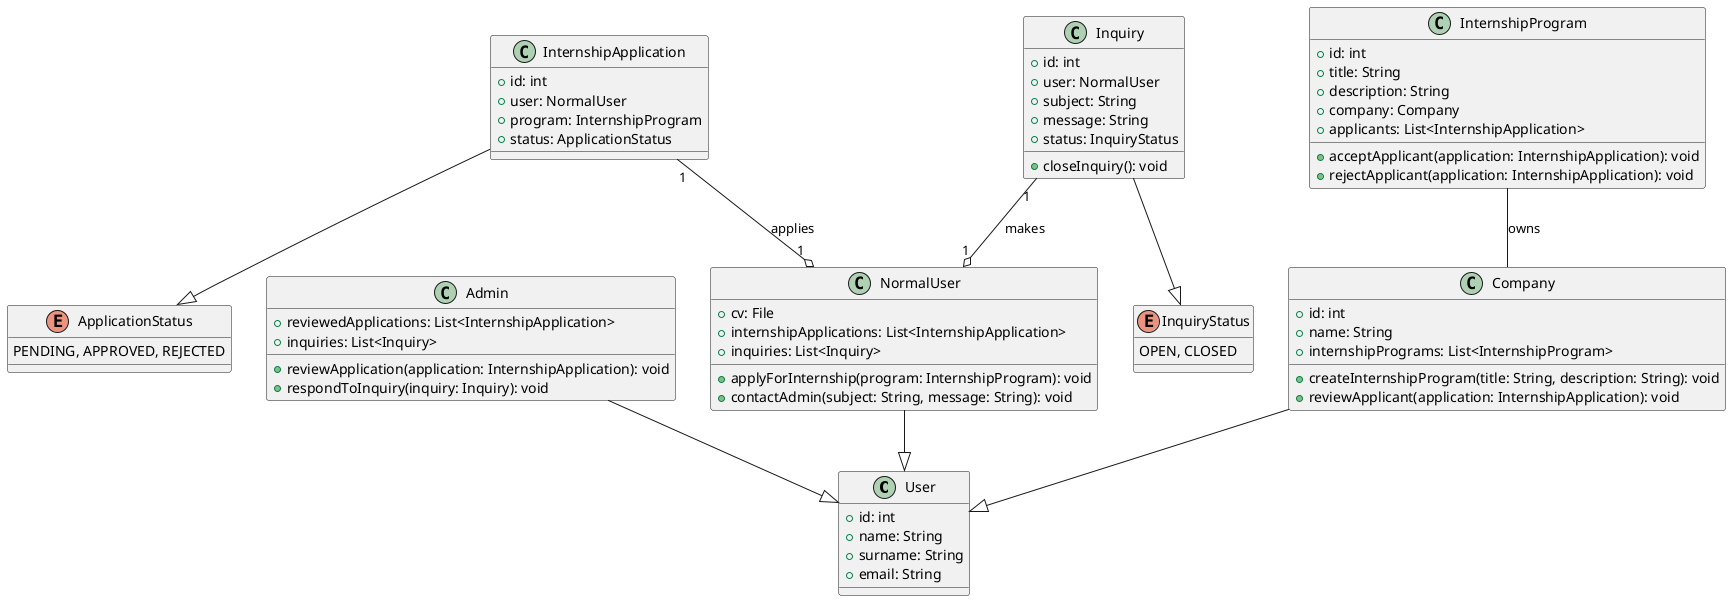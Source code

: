 @startuml Class
class User {
  +id: int
  +name: String
  +surname: String
  +email: String
}

class NormalUser {
  +cv: File
  +internshipApplications: List<InternshipApplication>
  +inquiries: List<Inquiry>
  +applyForInternship(program: InternshipProgram): void
  +contactAdmin(subject: String, message: String): void
}

class Admin {
  +reviewedApplications: List<InternshipApplication>
  +inquiries: List<Inquiry>
  +reviewApplication(application: InternshipApplication): void
  +respondToInquiry(inquiry: Inquiry): void
}

class Company {
  +id: int
  +name: String
  +internshipPrograms: List<InternshipProgram>
  +createInternshipProgram(title: String, description: String): void
  +reviewApplicant(application: InternshipApplication): void
}

class InternshipProgram {
  +id: int
  +title: String
  +description: String
  +company: Company
  +applicants: List<InternshipApplication>
  +acceptApplicant(application: InternshipApplication): void
  +rejectApplicant(application: InternshipApplication): void
}

class InternshipApplication {
  +id: int
  +user: NormalUser
  +program: InternshipProgram
  +status: ApplicationStatus
}

enum ApplicationStatus {
  PENDING, APPROVED, REJECTED
}

class Inquiry {
  +id: int
  +user: NormalUser
  +subject: String
  +message: String
  +status: InquiryStatus
  +closeInquiry(): void
}

enum InquiryStatus {
  OPEN, CLOSED
}

NormalUser --|> User
Admin --|> User
Company --|> User
InternshipProgram -- Company: owns
InternshipApplication "1" --o "1" NormalUser: applies
InternshipApplication --|> ApplicationStatus
Inquiry "1" --o "1" NormalUser: makes
Inquiry --|> InquiryStatus

@enduml
